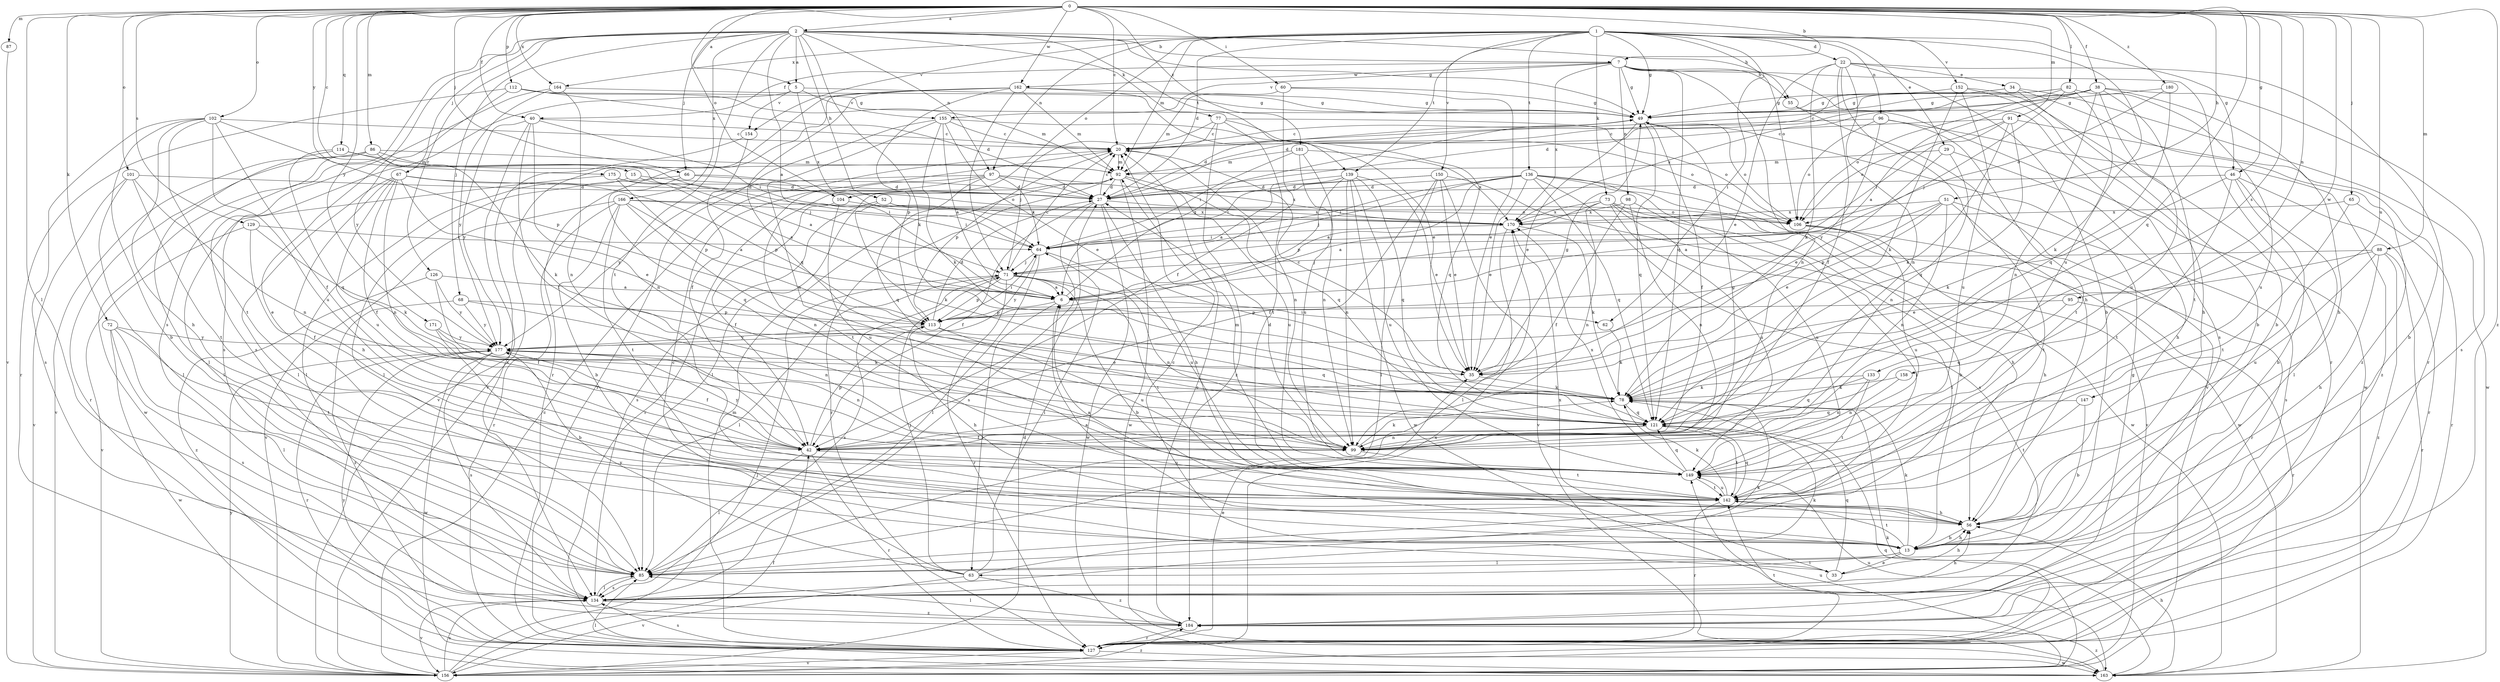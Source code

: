 strict digraph  {
0;
1;
2;
5;
6;
7;
13;
15;
20;
22;
27;
29;
33;
34;
35;
38;
40;
42;
46;
49;
51;
52;
55;
56;
60;
62;
63;
64;
65;
66;
67;
68;
71;
72;
73;
77;
78;
82;
85;
86;
87;
88;
91;
92;
95;
96;
97;
98;
99;
101;
102;
104;
106;
112;
113;
114;
121;
126;
127;
129;
133;
134;
136;
139;
142;
147;
149;
150;
152;
154;
155;
156;
158;
162;
163;
164;
166;
170;
171;
175;
177;
180;
181;
184;
0 -> 2  [label=a];
0 -> 5  [label=a];
0 -> 7  [label=b];
0 -> 15  [label=c];
0 -> 20  [label=c];
0 -> 38  [label=f];
0 -> 40  [label=f];
0 -> 46  [label=g];
0 -> 51  [label=h];
0 -> 60  [label=i];
0 -> 65  [label=j];
0 -> 66  [label=j];
0 -> 72  [label=k];
0 -> 82  [label=l];
0 -> 85  [label=l];
0 -> 86  [label=m];
0 -> 87  [label=m];
0 -> 88  [label=m];
0 -> 91  [label=m];
0 -> 95  [label=n];
0 -> 101  [label=o];
0 -> 102  [label=o];
0 -> 104  [label=o];
0 -> 112  [label=p];
0 -> 114  [label=q];
0 -> 121  [label=q];
0 -> 129  [label=s];
0 -> 133  [label=s];
0 -> 147  [label=u];
0 -> 158  [label=w];
0 -> 162  [label=w];
0 -> 164  [label=x];
0 -> 171  [label=y];
0 -> 175  [label=y];
0 -> 180  [label=z];
0 -> 181  [label=z];
0 -> 184  [label=z];
1 -> 22  [label=d];
1 -> 27  [label=d];
1 -> 29  [label=e];
1 -> 46  [label=g];
1 -> 49  [label=g];
1 -> 62  [label=i];
1 -> 73  [label=k];
1 -> 92  [label=m];
1 -> 96  [label=n];
1 -> 97  [label=n];
1 -> 104  [label=o];
1 -> 106  [label=o];
1 -> 136  [label=t];
1 -> 139  [label=t];
1 -> 149  [label=u];
1 -> 150  [label=v];
1 -> 152  [label=v];
1 -> 154  [label=v];
1 -> 164  [label=x];
2 -> 5  [label=a];
2 -> 6  [label=a];
2 -> 7  [label=b];
2 -> 33  [label=e];
2 -> 49  [label=g];
2 -> 52  [label=h];
2 -> 55  [label=h];
2 -> 66  [label=j];
2 -> 67  [label=j];
2 -> 68  [label=j];
2 -> 77  [label=k];
2 -> 78  [label=k];
2 -> 97  [label=n];
2 -> 126  [label=r];
2 -> 134  [label=s];
2 -> 139  [label=t];
2 -> 142  [label=t];
2 -> 166  [label=x];
5 -> 49  [label=g];
5 -> 134  [label=s];
5 -> 154  [label=v];
5 -> 155  [label=v];
5 -> 170  [label=x];
6 -> 49  [label=g];
6 -> 62  [label=i];
6 -> 63  [label=i];
6 -> 113  [label=p];
7 -> 40  [label=f];
7 -> 49  [label=g];
7 -> 55  [label=h];
7 -> 98  [label=n];
7 -> 99  [label=n];
7 -> 121  [label=q];
7 -> 127  [label=r];
7 -> 134  [label=s];
7 -> 155  [label=v];
7 -> 162  [label=w];
7 -> 170  [label=x];
13 -> 6  [label=a];
13 -> 33  [label=e];
13 -> 56  [label=h];
13 -> 63  [label=i];
13 -> 78  [label=k];
13 -> 85  [label=l];
13 -> 142  [label=t];
15 -> 6  [label=a];
15 -> 27  [label=d];
15 -> 85  [label=l];
20 -> 92  [label=m];
20 -> 99  [label=n];
20 -> 113  [label=p];
22 -> 13  [label=b];
22 -> 34  [label=e];
22 -> 35  [label=e];
22 -> 42  [label=f];
22 -> 56  [label=h];
22 -> 78  [label=k];
22 -> 99  [label=n];
22 -> 127  [label=r];
27 -> 20  [label=c];
27 -> 42  [label=f];
27 -> 56  [label=h];
27 -> 134  [label=s];
27 -> 163  [label=w];
27 -> 170  [label=x];
29 -> 35  [label=e];
29 -> 56  [label=h];
29 -> 92  [label=m];
29 -> 99  [label=n];
33 -> 20  [label=c];
33 -> 56  [label=h];
33 -> 121  [label=q];
33 -> 170  [label=x];
34 -> 13  [label=b];
34 -> 27  [label=d];
34 -> 49  [label=g];
34 -> 163  [label=w];
34 -> 184  [label=z];
35 -> 20  [label=c];
35 -> 49  [label=g];
35 -> 78  [label=k];
38 -> 6  [label=a];
38 -> 27  [label=d];
38 -> 49  [label=g];
38 -> 56  [label=h];
38 -> 99  [label=n];
38 -> 134  [label=s];
38 -> 142  [label=t];
38 -> 149  [label=u];
38 -> 170  [label=x];
40 -> 20  [label=c];
40 -> 42  [label=f];
40 -> 64  [label=i];
40 -> 99  [label=n];
40 -> 134  [label=s];
40 -> 177  [label=y];
42 -> 49  [label=g];
42 -> 85  [label=l];
42 -> 113  [label=p];
42 -> 127  [label=r];
42 -> 149  [label=u];
42 -> 177  [label=y];
46 -> 13  [label=b];
46 -> 27  [label=d];
46 -> 78  [label=k];
46 -> 85  [label=l];
46 -> 127  [label=r];
46 -> 142  [label=t];
49 -> 20  [label=c];
49 -> 27  [label=d];
49 -> 35  [label=e];
49 -> 42  [label=f];
49 -> 106  [label=o];
49 -> 121  [label=q];
51 -> 6  [label=a];
51 -> 35  [label=e];
51 -> 99  [label=n];
51 -> 113  [label=p];
51 -> 134  [label=s];
51 -> 142  [label=t];
51 -> 170  [label=x];
52 -> 78  [label=k];
52 -> 106  [label=o];
52 -> 134  [label=s];
52 -> 170  [label=x];
55 -> 156  [label=v];
55 -> 163  [label=w];
56 -> 6  [label=a];
56 -> 13  [label=b];
60 -> 35  [label=e];
60 -> 42  [label=f];
60 -> 49  [label=g];
60 -> 92  [label=m];
62 -> 78  [label=k];
63 -> 20  [label=c];
63 -> 64  [label=i];
63 -> 71  [label=j];
63 -> 78  [label=k];
63 -> 156  [label=v];
63 -> 177  [label=y];
63 -> 184  [label=z];
64 -> 71  [label=j];
64 -> 85  [label=l];
64 -> 149  [label=u];
64 -> 177  [label=y];
65 -> 127  [label=r];
65 -> 142  [label=t];
65 -> 170  [label=x];
66 -> 27  [label=d];
66 -> 85  [label=l];
66 -> 106  [label=o];
66 -> 121  [label=q];
67 -> 27  [label=d];
67 -> 35  [label=e];
67 -> 42  [label=f];
67 -> 56  [label=h];
67 -> 85  [label=l];
67 -> 99  [label=n];
67 -> 113  [label=p];
67 -> 149  [label=u];
68 -> 99  [label=n];
68 -> 113  [label=p];
68 -> 177  [label=y];
68 -> 184  [label=z];
71 -> 6  [label=a];
71 -> 13  [label=b];
71 -> 20  [label=c];
71 -> 85  [label=l];
71 -> 99  [label=n];
71 -> 113  [label=p];
71 -> 127  [label=r];
71 -> 134  [label=s];
71 -> 142  [label=t];
72 -> 85  [label=l];
72 -> 134  [label=s];
72 -> 142  [label=t];
72 -> 163  [label=w];
72 -> 177  [label=y];
73 -> 6  [label=a];
73 -> 13  [label=b];
73 -> 56  [label=h];
73 -> 85  [label=l];
73 -> 99  [label=n];
73 -> 149  [label=u];
73 -> 170  [label=x];
77 -> 20  [label=c];
77 -> 71  [label=j];
77 -> 106  [label=o];
77 -> 121  [label=q];
77 -> 142  [label=t];
77 -> 184  [label=z];
78 -> 121  [label=q];
82 -> 20  [label=c];
82 -> 49  [label=g];
82 -> 71  [label=j];
82 -> 78  [label=k];
82 -> 106  [label=o];
82 -> 149  [label=u];
85 -> 134  [label=s];
86 -> 71  [label=j];
86 -> 78  [label=k];
86 -> 92  [label=m];
86 -> 127  [label=r];
86 -> 156  [label=v];
86 -> 163  [label=w];
87 -> 156  [label=v];
88 -> 35  [label=e];
88 -> 56  [label=h];
88 -> 71  [label=j];
88 -> 127  [label=r];
88 -> 149  [label=u];
88 -> 184  [label=z];
91 -> 13  [label=b];
91 -> 20  [label=c];
91 -> 64  [label=i];
91 -> 78  [label=k];
91 -> 106  [label=o];
91 -> 121  [label=q];
92 -> 27  [label=d];
92 -> 85  [label=l];
92 -> 121  [label=q];
92 -> 127  [label=r];
92 -> 149  [label=u];
92 -> 163  [label=w];
95 -> 113  [label=p];
95 -> 121  [label=q];
95 -> 127  [label=r];
96 -> 20  [label=c];
96 -> 106  [label=o];
96 -> 142  [label=t];
96 -> 177  [label=y];
96 -> 184  [label=z];
97 -> 27  [label=d];
97 -> 64  [label=i];
97 -> 121  [label=q];
97 -> 127  [label=r];
97 -> 142  [label=t];
97 -> 170  [label=x];
97 -> 177  [label=y];
98 -> 42  [label=f];
98 -> 99  [label=n];
98 -> 149  [label=u];
98 -> 170  [label=x];
99 -> 27  [label=d];
99 -> 78  [label=k];
99 -> 142  [label=t];
101 -> 27  [label=d];
101 -> 85  [label=l];
101 -> 99  [label=n];
101 -> 142  [label=t];
101 -> 156  [label=v];
102 -> 13  [label=b];
102 -> 20  [label=c];
102 -> 42  [label=f];
102 -> 56  [label=h];
102 -> 113  [label=p];
102 -> 134  [label=s];
102 -> 142  [label=t];
102 -> 149  [label=u];
104 -> 42  [label=f];
104 -> 149  [label=u];
104 -> 170  [label=x];
106 -> 56  [label=h];
106 -> 127  [label=r];
106 -> 149  [label=u];
112 -> 27  [label=d];
112 -> 49  [label=g];
112 -> 92  [label=m];
112 -> 127  [label=r];
112 -> 177  [label=y];
113 -> 27  [label=d];
113 -> 56  [label=h];
113 -> 64  [label=i];
113 -> 121  [label=q];
113 -> 149  [label=u];
113 -> 177  [label=y];
114 -> 6  [label=a];
114 -> 85  [label=l];
114 -> 92  [label=m];
114 -> 121  [label=q];
121 -> 42  [label=f];
121 -> 99  [label=n];
121 -> 142  [label=t];
126 -> 6  [label=a];
126 -> 42  [label=f];
126 -> 177  [label=y];
126 -> 184  [label=z];
127 -> 35  [label=e];
127 -> 92  [label=m];
127 -> 134  [label=s];
127 -> 142  [label=t];
127 -> 149  [label=u];
127 -> 156  [label=v];
127 -> 163  [label=w];
127 -> 170  [label=x];
127 -> 177  [label=y];
129 -> 42  [label=f];
129 -> 64  [label=i];
129 -> 78  [label=k];
129 -> 156  [label=v];
133 -> 78  [label=k];
133 -> 99  [label=n];
133 -> 121  [label=q];
133 -> 142  [label=t];
134 -> 56  [label=h];
134 -> 78  [label=k];
134 -> 85  [label=l];
134 -> 156  [label=v];
134 -> 184  [label=z];
136 -> 6  [label=a];
136 -> 27  [label=d];
136 -> 35  [label=e];
136 -> 64  [label=i];
136 -> 71  [label=j];
136 -> 85  [label=l];
136 -> 121  [label=q];
136 -> 134  [label=s];
136 -> 156  [label=v];
136 -> 163  [label=w];
139 -> 6  [label=a];
139 -> 27  [label=d];
139 -> 35  [label=e];
139 -> 99  [label=n];
139 -> 113  [label=p];
139 -> 121  [label=q];
139 -> 149  [label=u];
139 -> 163  [label=w];
142 -> 56  [label=h];
142 -> 78  [label=k];
142 -> 121  [label=q];
142 -> 127  [label=r];
142 -> 149  [label=u];
147 -> 13  [label=b];
147 -> 121  [label=q];
147 -> 142  [label=t];
149 -> 92  [label=m];
149 -> 121  [label=q];
149 -> 142  [label=t];
149 -> 170  [label=x];
150 -> 27  [label=d];
150 -> 35  [label=e];
150 -> 42  [label=f];
150 -> 64  [label=i];
150 -> 85  [label=l];
150 -> 156  [label=v];
150 -> 163  [label=w];
152 -> 13  [label=b];
152 -> 49  [label=g];
152 -> 56  [label=h];
152 -> 78  [label=k];
152 -> 149  [label=u];
154 -> 42  [label=f];
154 -> 156  [label=v];
155 -> 6  [label=a];
155 -> 20  [label=c];
155 -> 35  [label=e];
155 -> 78  [label=k];
155 -> 99  [label=n];
155 -> 106  [label=o];
155 -> 127  [label=r];
156 -> 20  [label=c];
156 -> 27  [label=d];
156 -> 42  [label=f];
156 -> 71  [label=j];
156 -> 121  [label=q];
156 -> 134  [label=s];
156 -> 149  [label=u];
156 -> 177  [label=y];
156 -> 184  [label=z];
158 -> 78  [label=k];
158 -> 99  [label=n];
162 -> 35  [label=e];
162 -> 49  [label=g];
162 -> 71  [label=j];
162 -> 92  [label=m];
162 -> 113  [label=p];
162 -> 121  [label=q];
162 -> 127  [label=r];
162 -> 156  [label=v];
163 -> 56  [label=h];
163 -> 78  [label=k];
163 -> 85  [label=l];
163 -> 184  [label=z];
164 -> 49  [label=g];
164 -> 99  [label=n];
164 -> 134  [label=s];
164 -> 177  [label=y];
166 -> 6  [label=a];
166 -> 13  [label=b];
166 -> 64  [label=i];
166 -> 99  [label=n];
166 -> 106  [label=o];
166 -> 127  [label=r];
166 -> 142  [label=t];
166 -> 156  [label=v];
170 -> 64  [label=i];
170 -> 78  [label=k];
170 -> 85  [label=l];
171 -> 13  [label=b];
171 -> 78  [label=k];
171 -> 177  [label=y];
175 -> 27  [label=d];
175 -> 64  [label=i];
175 -> 85  [label=l];
175 -> 113  [label=p];
177 -> 35  [label=e];
177 -> 42  [label=f];
177 -> 99  [label=n];
177 -> 127  [label=r];
177 -> 134  [label=s];
177 -> 163  [label=w];
180 -> 49  [label=g];
180 -> 106  [label=o];
180 -> 121  [label=q];
181 -> 64  [label=i];
181 -> 92  [label=m];
181 -> 99  [label=n];
181 -> 149  [label=u];
181 -> 170  [label=x];
184 -> 20  [label=c];
184 -> 49  [label=g];
184 -> 85  [label=l];
184 -> 127  [label=r];
}
